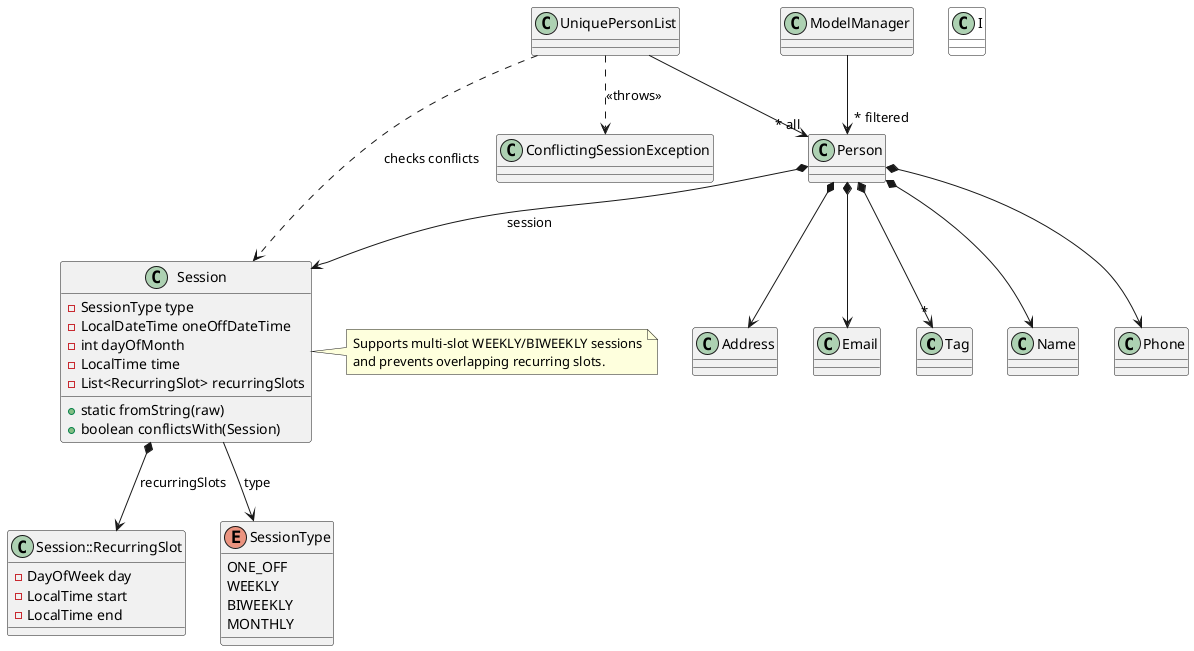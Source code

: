@startuml

Class Tag

Class Session {
    -SessionType type
    -LocalDateTime oneOffDateTime
    -int dayOfMonth
    -LocalTime time
    -List<RecurringSlot> recurringSlots
    +static fromString(raw)
    +boolean conflictsWith(Session)
}

Class "Session::RecurringSlot" as SessionRecurringSlot {
    -DayOfWeek day
    -LocalTime start
    -LocalTime end
}

Enum SessionType {
    ONE_OFF
    WEEKLY
    BIWEEKLY
    MONTHLY
}

Class ConflictingSessionException

Class I #FFFFFF

UniquePersonList --> "~* all" Person
UniquePersonList ..> Session : checks conflicts
UniquePersonList ..> ConflictingSessionException : <<throws>>
Person *--> Name
Person *--> Phone
Person *--> Email
Person *--> Address
Person *--> "*" Tag
Person *--> Session : session
Session *--> SessionRecurringSlot : recurringSlots
Session --> SessionType : type

Address -[hidden]right-> Email

note right of Session
  Supports multi-slot WEEKLY/BIWEEKLY sessions
  and prevents overlapping recurring slots.
end note

ModelManager --> "~* filtered" Person
@enduml
